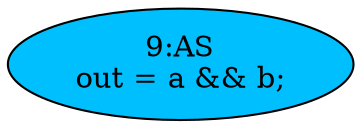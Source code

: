 strict digraph "" {
	node [label="\N"];
	"9:AS"	[ast="<pyverilog.vparser.ast.Assign object at 0x7fe7a22a6150>",
		def_var="['out']",
		fillcolor=deepskyblue,
		label="9:AS
out = a && b;",
		statements="[]",
		style=filled,
		typ=Assign,
		use_var="['a', 'b']"];
}
